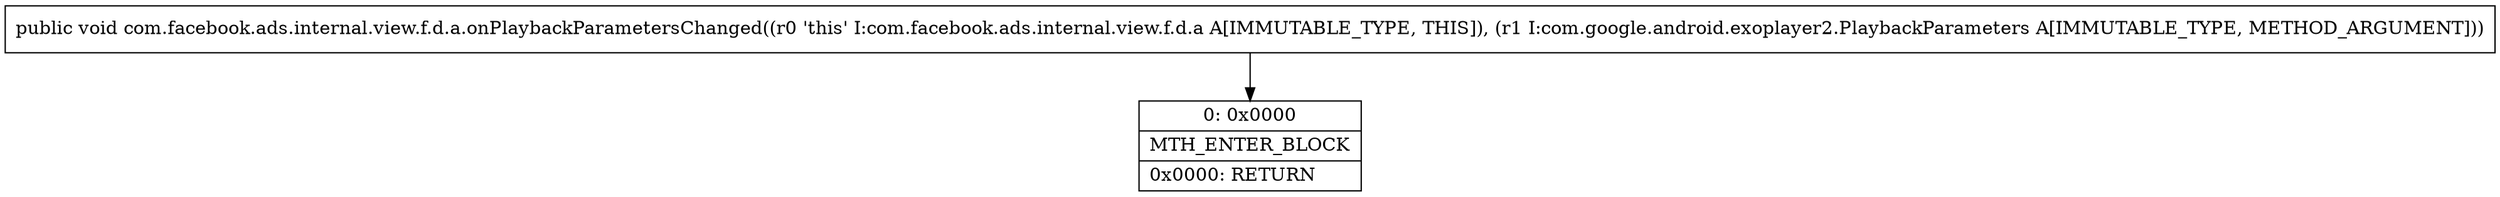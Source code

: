 digraph "CFG forcom.facebook.ads.internal.view.f.d.a.onPlaybackParametersChanged(Lcom\/google\/android\/exoplayer2\/PlaybackParameters;)V" {
Node_0 [shape=record,label="{0\:\ 0x0000|MTH_ENTER_BLOCK\l|0x0000: RETURN   \l}"];
MethodNode[shape=record,label="{public void com.facebook.ads.internal.view.f.d.a.onPlaybackParametersChanged((r0 'this' I:com.facebook.ads.internal.view.f.d.a A[IMMUTABLE_TYPE, THIS]), (r1 I:com.google.android.exoplayer2.PlaybackParameters A[IMMUTABLE_TYPE, METHOD_ARGUMENT])) }"];
MethodNode -> Node_0;
}

